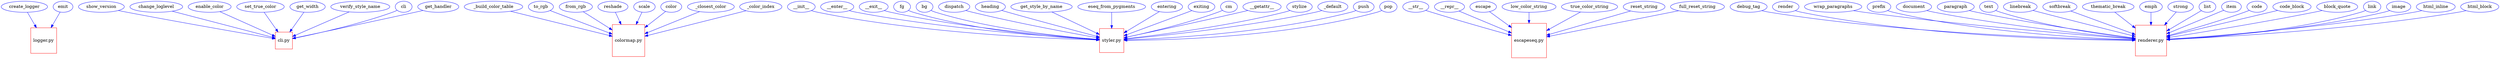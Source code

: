 // Relationships between methods and files(in Python files are modules)
digraph {
	create_logger [color=blue]
	"logger.py" [color=red shape=square]
	create_logger -> "logger.py" [color=blue]
	show_version [color=blue]
	"cli.py" [color=red shape=square]
	show_version -> "cli.py" [color=blue]
	change_loglevel [color=blue]
	"cli.py" [color=red shape=square]
	change_loglevel -> "cli.py" [color=blue]
	enable_color [color=blue]
	"cli.py" [color=red shape=square]
	enable_color -> "cli.py" [color=blue]
	set_true_color [color=blue]
	"cli.py" [color=red shape=square]
	set_true_color -> "cli.py" [color=blue]
	get_width [color=blue]
	"cli.py" [color=red shape=square]
	get_width -> "cli.py" [color=blue]
	verify_style_name [color=blue]
	"cli.py" [color=red shape=square]
	verify_style_name -> "cli.py" [color=blue]
	cli [color=blue]
	"cli.py" [color=red shape=square]
	cli -> "cli.py" [color=blue]
	_build_color_table [color=blue]
	"colormap.py" [color=red shape=square]
	_build_color_table -> "colormap.py" [color=blue]
	get_handler [color=blue]
	"cli.py" [color=red shape=square]
	get_handler -> "cli.py" [color=blue]
	__init__ [color=blue]
	"styler.py" [color=red shape=square]
	__init__ -> "styler.py" [color=blue]
	to_rgb [color=blue]
	"colormap.py" [color=red shape=square]
	to_rgb -> "colormap.py" [color=blue]
	from_rgb [color=blue]
	"colormap.py" [color=red shape=square]
	from_rgb -> "colormap.py" [color=blue]
	reshade [color=blue]
	"colormap.py" [color=red shape=square]
	reshade -> "colormap.py" [color=blue]
	scale [color=blue]
	"colormap.py" [color=red shape=square]
	scale -> "colormap.py" [color=blue]
	color [color=blue]
	"colormap.py" [color=red shape=square]
	color -> "colormap.py" [color=blue]
	_closest_color [color=blue]
	"colormap.py" [color=red shape=square]
	_closest_color -> "colormap.py" [color=blue]
	_color_index [color=blue]
	"colormap.py" [color=red shape=square]
	_color_index -> "colormap.py" [color=blue]
	__str__ [color=blue]
	"escapeseq.py" [color=red shape=square]
	__str__ -> "escapeseq.py" [color=blue]
	__repr__ [color=blue]
	"escapeseq.py" [color=red shape=square]
	__repr__ -> "escapeseq.py" [color=blue]
	__enter__ [color=blue]
	"styler.py" [color=red shape=square]
	__enter__ -> "styler.py" [color=blue]
	__exit__ [color=blue]
	"styler.py" [color=red shape=square]
	__exit__ -> "styler.py" [color=blue]
	fg [color=blue]
	"styler.py" [color=red shape=square]
	fg -> "styler.py" [color=blue]
	bg [color=blue]
	"styler.py" [color=red shape=square]
	bg -> "styler.py" [color=blue]
	escape [color=blue]
	"escapeseq.py" [color=red shape=square]
	escape -> "escapeseq.py" [color=blue]
	low_color_string [color=blue]
	"escapeseq.py" [color=red shape=square]
	low_color_string -> "escapeseq.py" [color=blue]
	true_color_string [color=blue]
	"escapeseq.py" [color=red shape=square]
	true_color_string -> "escapeseq.py" [color=blue]
	reset_string [color=blue]
	"escapeseq.py" [color=red shape=square]
	reset_string -> "escapeseq.py" [color=blue]
	full_reset_string [color=blue]
	"escapeseq.py" [color=red shape=square]
	full_reset_string -> "escapeseq.py" [color=blue]
	emit [color=blue]
	"logger.py" [color=red shape=square]
	emit -> "logger.py" [color=blue]
	debug_tag [color=blue]
	"renderer.py" [color=red shape=square]
	debug_tag -> "renderer.py" [color=blue]
	render [color=blue]
	"renderer.py" [color=red shape=square]
	render -> "renderer.py" [color=blue]
	dispatch [color=blue]
	"styler.py" [color=red shape=square]
	dispatch -> "styler.py" [color=blue]
	wrap_paragraphs [color=blue]
	"renderer.py" [color=red shape=square]
	wrap_paragraphs -> "renderer.py" [color=blue]
	prefix [color=blue]
	"renderer.py" [color=red shape=square]
	prefix -> "renderer.py" [color=blue]
	document [color=blue]
	"renderer.py" [color=red shape=square]
	document -> "renderer.py" [color=blue]
	paragraph [color=blue]
	"renderer.py" [color=red shape=square]
	paragraph -> "renderer.py" [color=blue]
	text [color=blue]
	"renderer.py" [color=red shape=square]
	text -> "renderer.py" [color=blue]
	linebreak [color=blue]
	"renderer.py" [color=red shape=square]
	linebreak -> "renderer.py" [color=blue]
	softbreak [color=blue]
	"renderer.py" [color=red shape=square]
	softbreak -> "renderer.py" [color=blue]
	thematic_break [color=blue]
	"renderer.py" [color=red shape=square]
	thematic_break -> "renderer.py" [color=blue]
	emph [color=blue]
	"renderer.py" [color=red shape=square]
	emph -> "renderer.py" [color=blue]
	strong [color=blue]
	"renderer.py" [color=red shape=square]
	strong -> "renderer.py" [color=blue]
	heading [color=blue]
	"styler.py" [color=red shape=square]
	heading -> "styler.py" [color=blue]
	list [color=blue]
	"renderer.py" [color=red shape=square]
	list -> "renderer.py" [color=blue]
	item [color=blue]
	"renderer.py" [color=red shape=square]
	item -> "renderer.py" [color=blue]
	code [color=blue]
	"renderer.py" [color=red shape=square]
	code -> "renderer.py" [color=blue]
	code_block [color=blue]
	"renderer.py" [color=red shape=square]
	code_block -> "renderer.py" [color=blue]
	block_quote [color=blue]
	"renderer.py" [color=red shape=square]
	block_quote -> "renderer.py" [color=blue]
	link [color=blue]
	"renderer.py" [color=red shape=square]
	link -> "renderer.py" [color=blue]
	image [color=blue]
	"renderer.py" [color=red shape=square]
	image -> "renderer.py" [color=blue]
	html_inline [color=blue]
	"renderer.py" [color=red shape=square]
	html_inline -> "renderer.py" [color=blue]
	html_block [color=blue]
	"renderer.py" [color=red shape=square]
	html_block -> "renderer.py" [color=blue]
	get_style_by_name [color=blue]
	"styler.py" [color=red shape=square]
	get_style_by_name -> "styler.py" [color=blue]
	eseq_from_pygments [color=blue]
	"styler.py" [color=red shape=square]
	eseq_from_pygments -> "styler.py" [color=blue]
	entering [color=blue]
	"styler.py" [color=red shape=square]
	entering -> "styler.py" [color=blue]
	exiting [color=blue]
	"styler.py" [color=red shape=square]
	exiting -> "styler.py" [color=blue]
	cm [color=blue]
	"styler.py" [color=red shape=square]
	cm -> "styler.py" [color=blue]
	__getattr__ [color=blue]
	"styler.py" [color=red shape=square]
	__getattr__ -> "styler.py" [color=blue]
	stylize [color=blue]
	"styler.py" [color=red shape=square]
	stylize -> "styler.py" [color=blue]
	_default [color=blue]
	"styler.py" [color=red shape=square]
	_default -> "styler.py" [color=blue]
	push [color=blue]
	"styler.py" [color=red shape=square]
	push -> "styler.py" [color=blue]
	pop [color=blue]
	"styler.py" [color=red shape=square]
	pop -> "styler.py" [color=blue]
}
